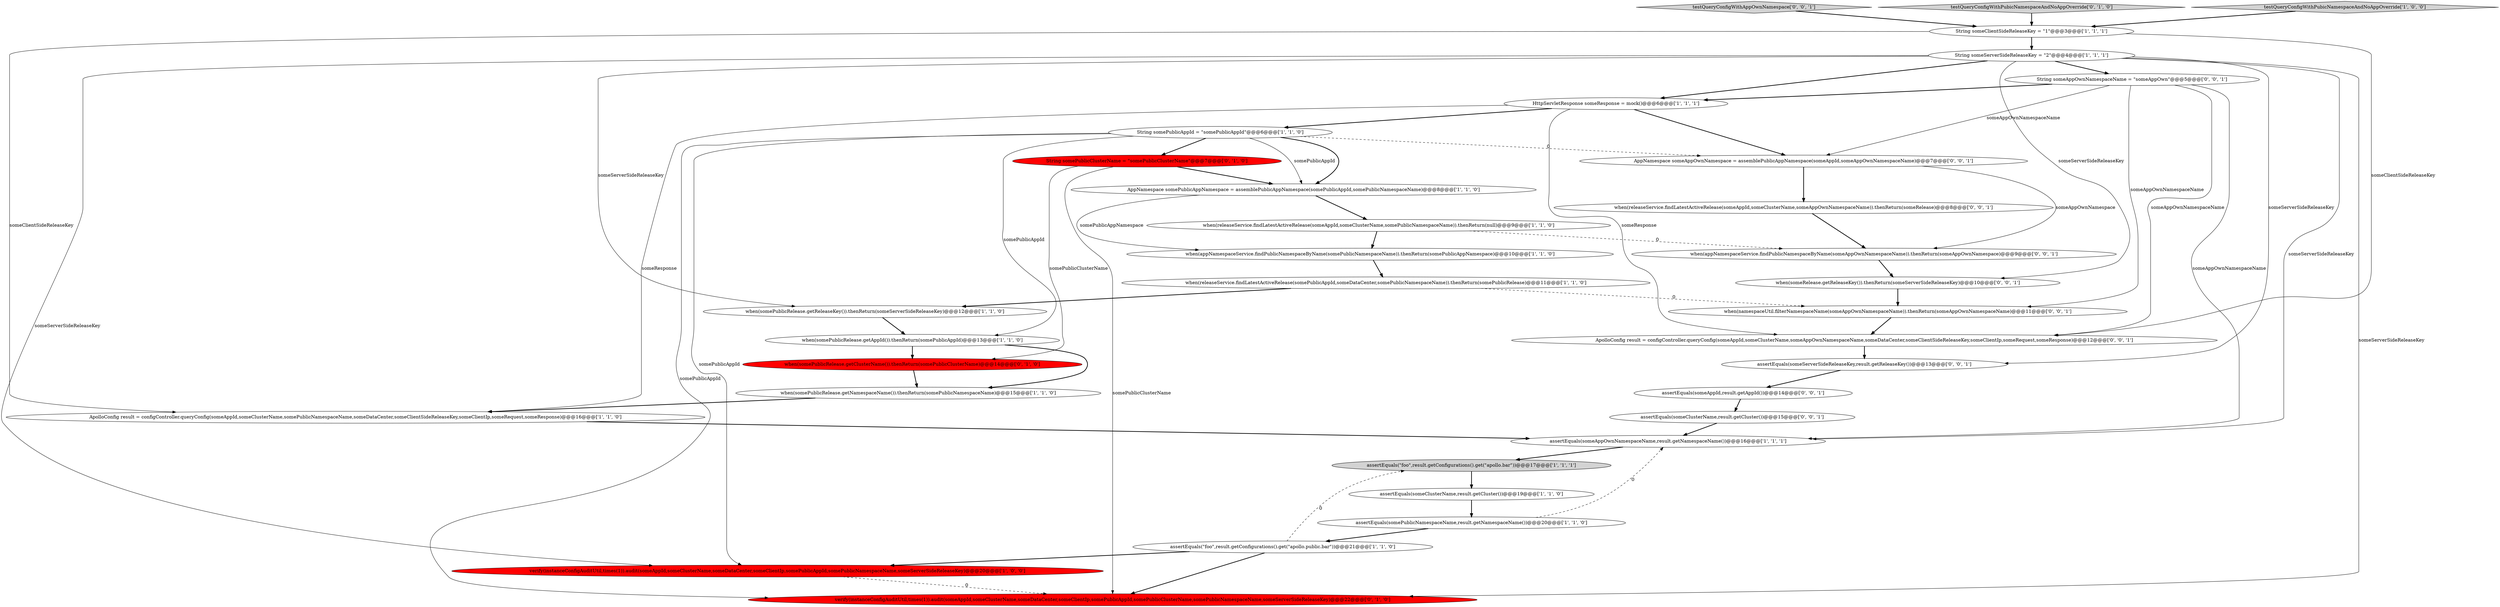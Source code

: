 digraph {
12 [style = filled, label = "when(somePublicRelease.getReleaseKey()).thenReturn(someServerSideReleaseKey)@@@12@@@['1', '1', '0']", fillcolor = white, shape = ellipse image = "AAA0AAABBB1BBB"];
33 [style = filled, label = "when(releaseService.findLatestActiveRelease(someAppId,someClusterName,someAppOwnNamespaceName)).thenReturn(someRelease)@@@8@@@['0', '0', '1']", fillcolor = white, shape = ellipse image = "AAA0AAABBB3BBB"];
24 [style = filled, label = "assertEquals(someServerSideReleaseKey,result.getReleaseKey())@@@13@@@['0', '0', '1']", fillcolor = white, shape = ellipse image = "AAA0AAABBB3BBB"];
15 [style = filled, label = "when(somePublicRelease.getAppId()).thenReturn(somePublicAppId)@@@13@@@['1', '1', '0']", fillcolor = white, shape = ellipse image = "AAA0AAABBB1BBB"];
13 [style = filled, label = "assertEquals(\"foo\",result.getConfigurations().get(\"apollo.bar\"))@@@17@@@['1', '1', '1']", fillcolor = lightgray, shape = ellipse image = "AAA0AAABBB1BBB"];
1 [style = filled, label = "String someClientSideReleaseKey = \"1\"@@@3@@@['1', '1', '1']", fillcolor = white, shape = ellipse image = "AAA0AAABBB1BBB"];
14 [style = filled, label = "when(appNamespaceService.findPublicNamespaceByName(somePublicNamespaceName)).thenReturn(somePublicAppNamespace)@@@10@@@['1', '1', '0']", fillcolor = white, shape = ellipse image = "AAA0AAABBB1BBB"];
19 [style = filled, label = "when(somePublicRelease.getClusterName()).thenReturn(somePublicClusterName)@@@14@@@['0', '1', '0']", fillcolor = red, shape = ellipse image = "AAA1AAABBB2BBB"];
23 [style = filled, label = "when(namespaceUtil.filterNamespaceName(someAppOwnNamespaceName)).thenReturn(someAppOwnNamespaceName)@@@11@@@['0', '0', '1']", fillcolor = white, shape = ellipse image = "AAA0AAABBB3BBB"];
0 [style = filled, label = "assertEquals(someClusterName,result.getCluster())@@@19@@@['1', '1', '0']", fillcolor = white, shape = ellipse image = "AAA0AAABBB1BBB"];
29 [style = filled, label = "when(appNamespaceService.findPublicNamespaceByName(someAppOwnNamespaceName)).thenReturn(someAppOwnNamespace)@@@9@@@['0', '0', '1']", fillcolor = white, shape = ellipse image = "AAA0AAABBB3BBB"];
17 [style = filled, label = "String someServerSideReleaseKey = \"2\"@@@4@@@['1', '1', '1']", fillcolor = white, shape = ellipse image = "AAA0AAABBB1BBB"];
25 [style = filled, label = "assertEquals(someAppId,result.getAppId())@@@14@@@['0', '0', '1']", fillcolor = white, shape = ellipse image = "AAA0AAABBB3BBB"];
7 [style = filled, label = "when(releaseService.findLatestActiveRelease(someAppId,someClusterName,somePublicNamespaceName)).thenReturn(null)@@@9@@@['1', '1', '0']", fillcolor = white, shape = ellipse image = "AAA0AAABBB1BBB"];
16 [style = filled, label = "verify(instanceConfigAuditUtil,times(1)).audit(someAppId,someClusterName,someDataCenter,someClientIp,somePublicAppId,somePublicNamespaceName,someServerSideReleaseKey)@@@20@@@['1', '0', '0']", fillcolor = red, shape = ellipse image = "AAA1AAABBB1BBB"];
31 [style = filled, label = "assertEquals(someClusterName,result.getCluster())@@@15@@@['0', '0', '1']", fillcolor = white, shape = ellipse image = "AAA0AAABBB3BBB"];
3 [style = filled, label = "String somePublicAppId = \"somePublicAppId\"@@@6@@@['1', '1', '0']", fillcolor = white, shape = ellipse image = "AAA0AAABBB1BBB"];
5 [style = filled, label = "assertEquals(someAppOwnNamespaceName,result.getNamespaceName())@@@16@@@['1', '1', '1']", fillcolor = white, shape = ellipse image = "AAA0AAABBB1BBB"];
26 [style = filled, label = "String someAppOwnNamespaceName = \"someAppOwn\"@@@5@@@['0', '0', '1']", fillcolor = white, shape = ellipse image = "AAA0AAABBB3BBB"];
9 [style = filled, label = "ApolloConfig result = configController.queryConfig(someAppId,someClusterName,somePublicNamespaceName,someDataCenter,someClientSideReleaseKey,someClientIp,someRequest,someResponse)@@@16@@@['1', '1', '0']", fillcolor = white, shape = ellipse image = "AAA0AAABBB1BBB"];
22 [style = filled, label = "String somePublicClusterName = \"somePublicClusterName\"@@@7@@@['0', '1', '0']", fillcolor = red, shape = ellipse image = "AAA1AAABBB2BBB"];
8 [style = filled, label = "assertEquals(\"foo\",result.getConfigurations().get(\"apollo.public.bar\"))@@@21@@@['1', '1', '0']", fillcolor = white, shape = ellipse image = "AAA0AAABBB1BBB"];
2 [style = filled, label = "assertEquals(somePublicNamespaceName,result.getNamespaceName())@@@20@@@['1', '1', '0']", fillcolor = white, shape = ellipse image = "AAA0AAABBB1BBB"];
28 [style = filled, label = "testQueryConfigWithAppOwnNamespace['0', '0', '1']", fillcolor = lightgray, shape = diamond image = "AAA0AAABBB3BBB"];
32 [style = filled, label = "AppNamespace someAppOwnNamespace = assemblePublicAppNamespace(someAppId,someAppOwnNamespaceName)@@@7@@@['0', '0', '1']", fillcolor = white, shape = ellipse image = "AAA0AAABBB3BBB"];
21 [style = filled, label = "testQueryConfigWithPubicNamespaceAndNoAppOverride['0', '1', '0']", fillcolor = lightgray, shape = diamond image = "AAA0AAABBB2BBB"];
4 [style = filled, label = "AppNamespace somePublicAppNamespace = assemblePublicAppNamespace(somePublicAppId,somePublicNamespaceName)@@@8@@@['1', '1', '0']", fillcolor = white, shape = ellipse image = "AAA0AAABBB1BBB"];
11 [style = filled, label = "HttpServletResponse someResponse = mock()@@@6@@@['1', '1', '1']", fillcolor = white, shape = ellipse image = "AAA0AAABBB1BBB"];
10 [style = filled, label = "when(somePublicRelease.getNamespaceName()).thenReturn(somePublicNamespaceName)@@@15@@@['1', '1', '0']", fillcolor = white, shape = ellipse image = "AAA0AAABBB1BBB"];
20 [style = filled, label = "verify(instanceConfigAuditUtil,times(1)).audit(someAppId,someClusterName,someDataCenter,someClientIp,somePublicAppId,somePublicClusterName,somePublicNamespaceName,someServerSideReleaseKey)@@@22@@@['0', '1', '0']", fillcolor = red, shape = ellipse image = "AAA1AAABBB2BBB"];
6 [style = filled, label = "when(releaseService.findLatestActiveRelease(somePublicAppId,someDataCenter,somePublicNamespaceName)).thenReturn(somePublicRelease)@@@11@@@['1', '1', '0']", fillcolor = white, shape = ellipse image = "AAA0AAABBB1BBB"];
18 [style = filled, label = "testQueryConfigWithPubicNamespaceAndNoAppOverride['1', '0', '0']", fillcolor = lightgray, shape = diamond image = "AAA0AAABBB1BBB"];
27 [style = filled, label = "ApolloConfig result = configController.queryConfig(someAppId,someClusterName,someAppOwnNamespaceName,someDataCenter,someClientSideReleaseKey,someClientIp,someRequest,someResponse)@@@12@@@['0', '0', '1']", fillcolor = white, shape = ellipse image = "AAA0AAABBB3BBB"];
30 [style = filled, label = "when(someRelease.getReleaseKey()).thenReturn(someServerSideReleaseKey)@@@10@@@['0', '0', '1']", fillcolor = white, shape = ellipse image = "AAA0AAABBB3BBB"];
16->20 [style = dashed, label="0"];
8->16 [style = bold, label=""];
15->10 [style = bold, label=""];
17->26 [style = bold, label=""];
23->27 [style = bold, label=""];
29->30 [style = bold, label=""];
17->5 [style = solid, label="someServerSideReleaseKey"];
17->16 [style = solid, label="someServerSideReleaseKey"];
1->27 [style = solid, label="someClientSideReleaseKey"];
31->5 [style = bold, label=""];
0->2 [style = bold, label=""];
30->23 [style = bold, label=""];
12->15 [style = bold, label=""];
22->20 [style = solid, label="somePublicClusterName"];
19->10 [style = bold, label=""];
11->32 [style = bold, label=""];
26->23 [style = solid, label="someAppOwnNamespaceName"];
28->1 [style = bold, label=""];
17->12 [style = solid, label="someServerSideReleaseKey"];
3->4 [style = solid, label="somePublicAppId"];
3->16 [style = solid, label="somePublicAppId"];
15->19 [style = bold, label=""];
3->22 [style = bold, label=""];
3->4 [style = bold, label=""];
26->11 [style = bold, label=""];
4->7 [style = bold, label=""];
32->33 [style = bold, label=""];
26->32 [style = solid, label="someAppOwnNamespaceName"];
1->17 [style = bold, label=""];
8->13 [style = dashed, label="0"];
22->4 [style = bold, label=""];
7->14 [style = bold, label=""];
33->29 [style = bold, label=""];
25->31 [style = bold, label=""];
4->14 [style = solid, label="somePublicAppNamespace"];
2->5 [style = dashed, label="0"];
8->20 [style = bold, label=""];
22->19 [style = solid, label="somePublicClusterName"];
18->1 [style = bold, label=""];
1->9 [style = solid, label="someClientSideReleaseKey"];
11->3 [style = bold, label=""];
17->30 [style = solid, label="someServerSideReleaseKey"];
11->9 [style = solid, label="someResponse"];
17->20 [style = solid, label="someServerSideReleaseKey"];
24->25 [style = bold, label=""];
5->13 [style = bold, label=""];
3->20 [style = solid, label="somePublicAppId"];
21->1 [style = bold, label=""];
26->5 [style = solid, label="someAppOwnNamespaceName"];
11->27 [style = solid, label="someResponse"];
26->27 [style = solid, label="someAppOwnNamespaceName"];
9->5 [style = bold, label=""];
17->24 [style = solid, label="someServerSideReleaseKey"];
27->24 [style = bold, label=""];
10->9 [style = bold, label=""];
7->29 [style = dashed, label="0"];
3->32 [style = dashed, label="0"];
32->29 [style = solid, label="someAppOwnNamespace"];
14->6 [style = bold, label=""];
6->23 [style = dashed, label="0"];
3->15 [style = solid, label="somePublicAppId"];
2->8 [style = bold, label=""];
13->0 [style = bold, label=""];
17->11 [style = bold, label=""];
6->12 [style = bold, label=""];
}
